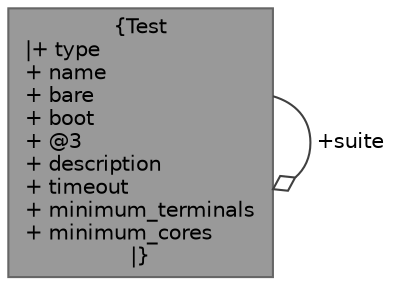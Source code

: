 digraph "Test"
{
 // LATEX_PDF_SIZE
  bgcolor="transparent";
  edge [fontname=Helvetica,fontsize=10,labelfontname=Helvetica,labelfontsize=10];
  node [fontname=Helvetica,fontsize=10,shape=box,height=0.2,width=0.4];
  Node1 [label="{Test\n|+ type\l+ name\l+ bare\l+ boot\l+ @3\l+ description\l+ timeout\l+ minimum_terminals\l+ minimum_cores\l|}",height=0.2,width=0.4,color="gray40", fillcolor="grey60", style="filled", fontcolor="black",tooltip="Test descriptor."];
  Node1 -> Node1 [color="grey25",style="solid",label=" +suite" ,arrowhead="odiamond"];
}
